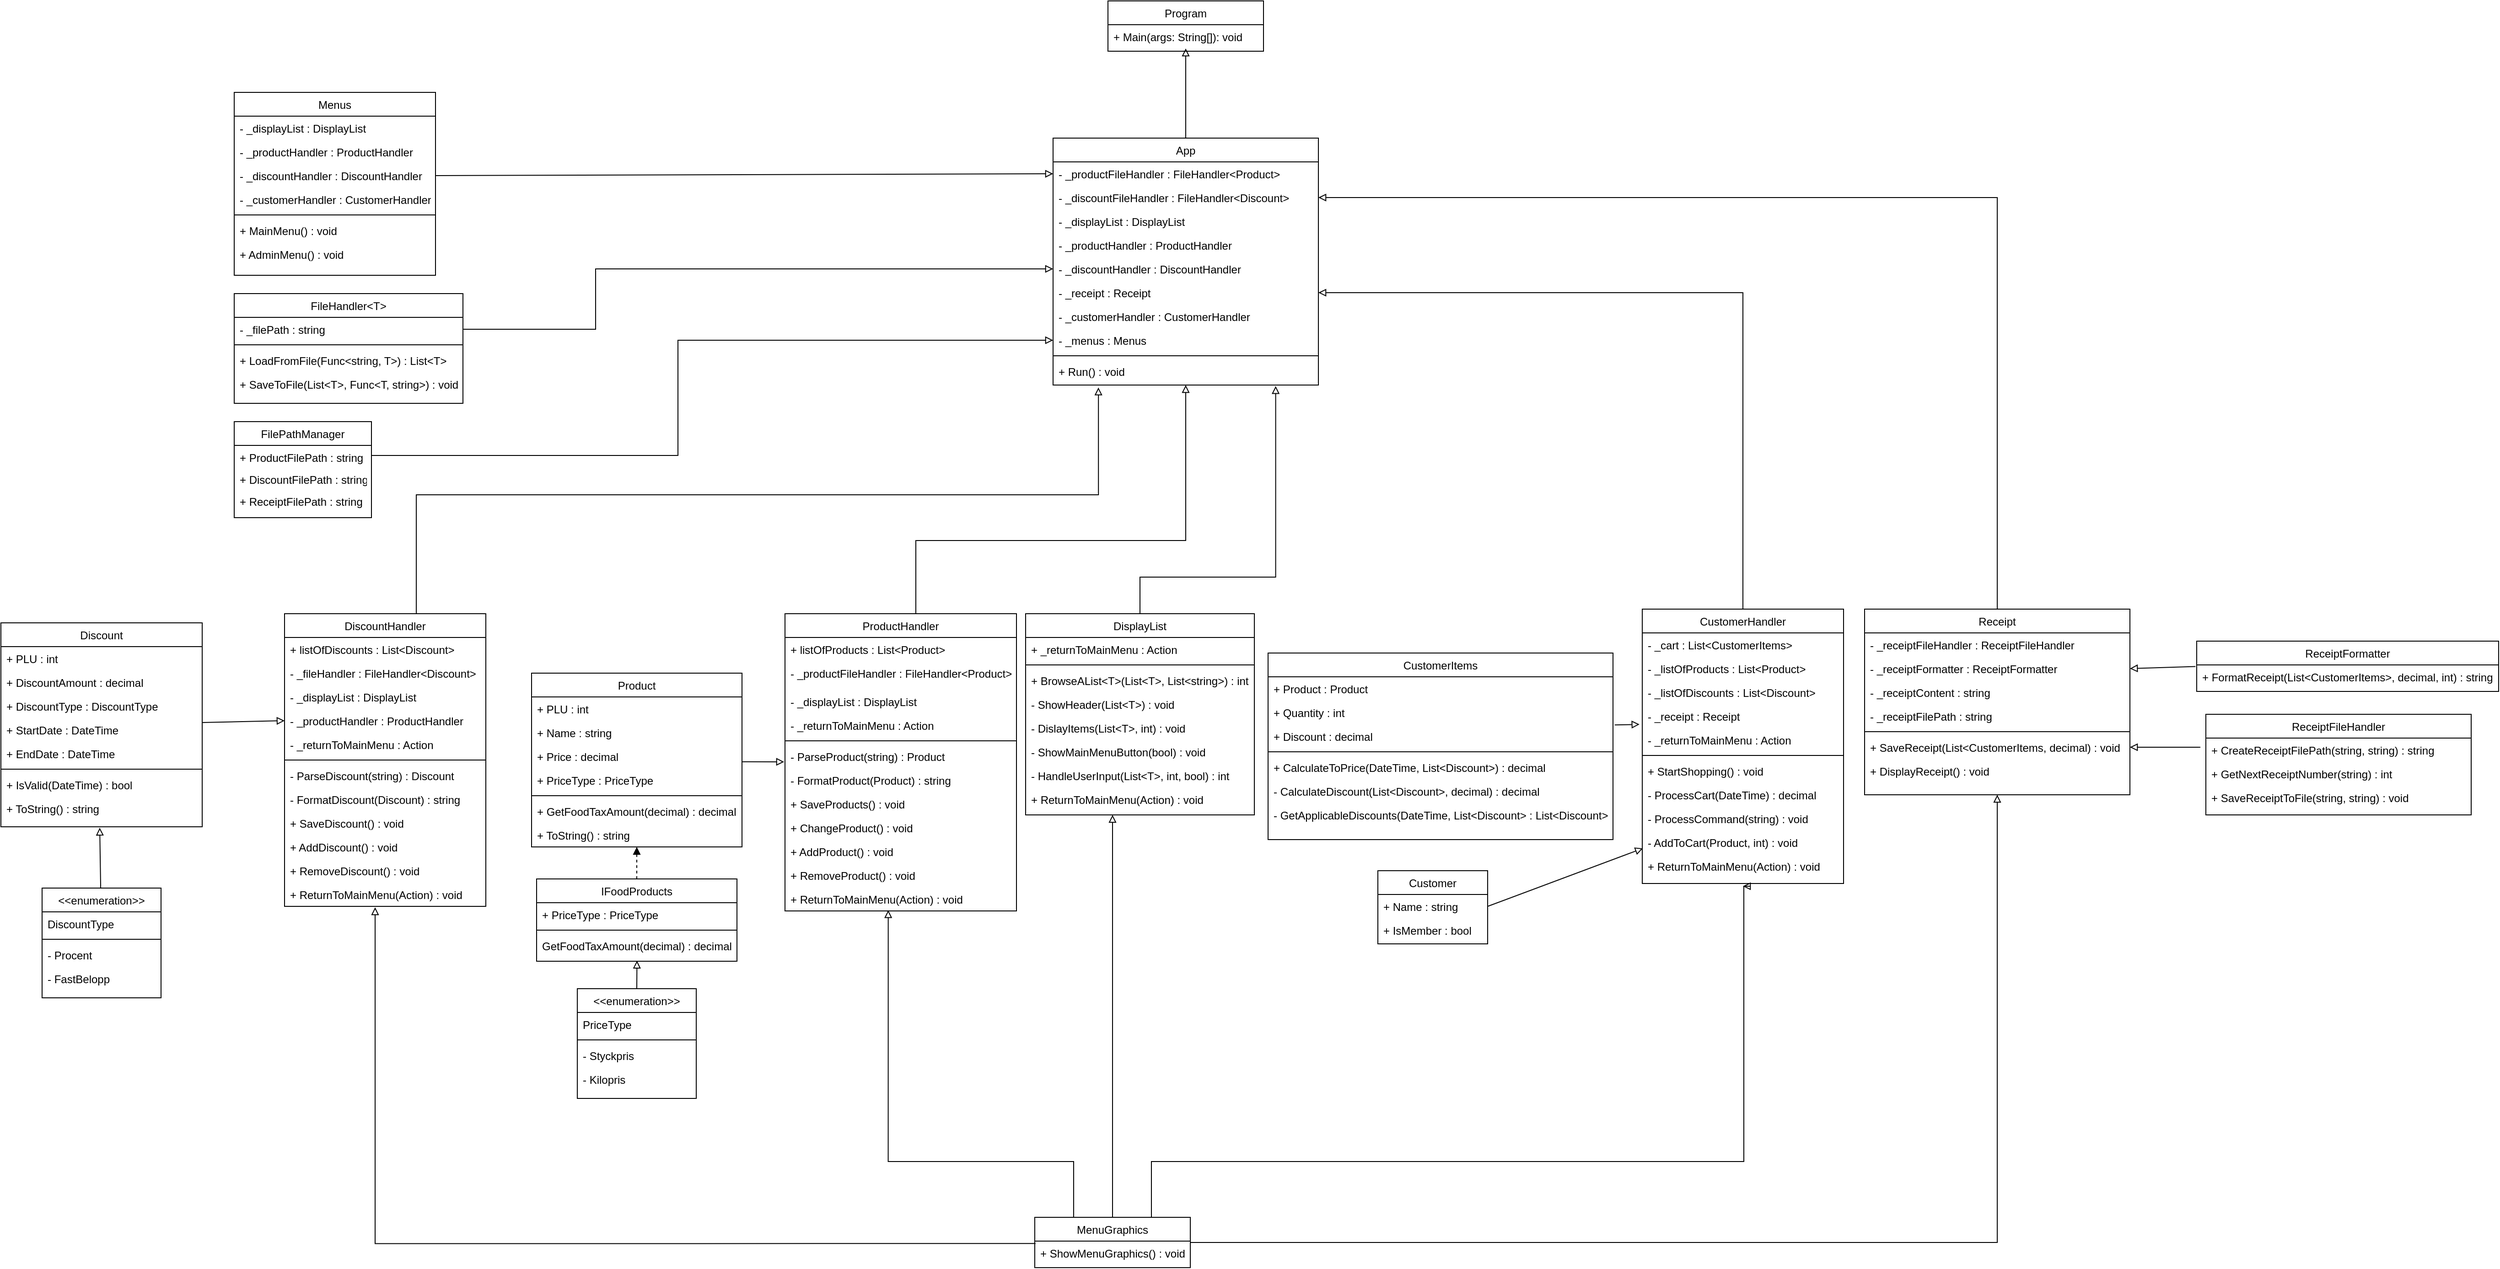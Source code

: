 <mxfile version="24.7.8">
  <diagram id="C5RBs43oDa-KdzZeNtuy" name="Page-1">
    <mxGraphModel dx="1607" dy="1665" grid="0" gridSize="10" guides="1" tooltips="1" connect="1" arrows="1" fold="1" page="1" pageScale="1" pageWidth="827" pageHeight="1169" math="0" shadow="0">
      <root>
        <mxCell id="WIyWlLk6GJQsqaUBKTNV-0" />
        <mxCell id="WIyWlLk6GJQsqaUBKTNV-1" parent="WIyWlLk6GJQsqaUBKTNV-0" />
        <mxCell id="YJZqjUyzHQ_o85CFt1zB-0" value="FileHandler&lt;T&gt;" style="swimlane;fontStyle=0;align=center;verticalAlign=top;childLayout=stackLayout;horizontal=1;startSize=26;horizontalStack=0;resizeParent=1;resizeLast=0;collapsible=1;marginBottom=0;rounded=0;shadow=0;strokeWidth=1;" parent="WIyWlLk6GJQsqaUBKTNV-1" vertex="1">
          <mxGeometry x="105" y="-20" width="250" height="120" as="geometry">
            <mxRectangle x="550" y="140" width="160" height="26" as="alternateBounds" />
          </mxGeometry>
        </mxCell>
        <mxCell id="YJZqjUyzHQ_o85CFt1zB-1" value="- _filePath : string" style="text;align=left;verticalAlign=top;spacingLeft=4;spacingRight=4;overflow=hidden;rotatable=0;points=[[0,0.5],[1,0.5]];portConstraint=eastwest;" parent="YJZqjUyzHQ_o85CFt1zB-0" vertex="1">
          <mxGeometry y="26" width="250" height="26" as="geometry" />
        </mxCell>
        <mxCell id="YJZqjUyzHQ_o85CFt1zB-6" value="" style="line;html=1;strokeWidth=1;align=left;verticalAlign=middle;spacingTop=-1;spacingLeft=3;spacingRight=3;rotatable=0;labelPosition=right;points=[];portConstraint=eastwest;" parent="YJZqjUyzHQ_o85CFt1zB-0" vertex="1">
          <mxGeometry y="52" width="250" height="8" as="geometry" />
        </mxCell>
        <mxCell id="YJZqjUyzHQ_o85CFt1zB-7" value="+ LoadFromFile(Func&lt;string, T&gt;) : List&lt;T&gt;" style="text;align=left;verticalAlign=top;spacingLeft=4;spacingRight=4;overflow=hidden;rotatable=0;points=[[0,0.5],[1,0.5]];portConstraint=eastwest;" parent="YJZqjUyzHQ_o85CFt1zB-0" vertex="1">
          <mxGeometry y="60" width="250" height="26" as="geometry" />
        </mxCell>
        <mxCell id="YJZqjUyzHQ_o85CFt1zB-8" value="+ SaveToFile(List&lt;T&gt;, Func&lt;T, string&gt;) : void" style="text;align=left;verticalAlign=top;spacingLeft=4;spacingRight=4;overflow=hidden;rotatable=0;points=[[0,0.5],[1,0.5]];portConstraint=eastwest;" parent="YJZqjUyzHQ_o85CFt1zB-0" vertex="1">
          <mxGeometry y="86" width="250" height="26" as="geometry" />
        </mxCell>
        <mxCell id="YJZqjUyzHQ_o85CFt1zB-9" value="Menus&#xa;" style="swimlane;fontStyle=0;align=center;verticalAlign=top;childLayout=stackLayout;horizontal=1;startSize=26;horizontalStack=0;resizeParent=1;resizeLast=0;collapsible=1;marginBottom=0;rounded=0;shadow=0;strokeWidth=1;" parent="WIyWlLk6GJQsqaUBKTNV-1" vertex="1">
          <mxGeometry x="105" y="-240" width="220" height="200" as="geometry">
            <mxRectangle x="550" y="140" width="160" height="26" as="alternateBounds" />
          </mxGeometry>
        </mxCell>
        <mxCell id="YJZqjUyzHQ_o85CFt1zB-10" value="- _displayList : DisplayList" style="text;align=left;verticalAlign=top;spacingLeft=4;spacingRight=4;overflow=hidden;rotatable=0;points=[[0,0.5],[1,0.5]];portConstraint=eastwest;" parent="YJZqjUyzHQ_o85CFt1zB-9" vertex="1">
          <mxGeometry y="26" width="220" height="26" as="geometry" />
        </mxCell>
        <mxCell id="YJZqjUyzHQ_o85CFt1zB-11" value="- _productHandler : ProductHandler" style="text;align=left;verticalAlign=top;spacingLeft=4;spacingRight=4;overflow=hidden;rotatable=0;points=[[0,0.5],[1,0.5]];portConstraint=eastwest;rounded=0;shadow=0;html=0;" parent="YJZqjUyzHQ_o85CFt1zB-9" vertex="1">
          <mxGeometry y="52" width="220" height="26" as="geometry" />
        </mxCell>
        <mxCell id="YJZqjUyzHQ_o85CFt1zB-12" value="- _discountHandler : DiscountHandler" style="text;align=left;verticalAlign=top;spacingLeft=4;spacingRight=4;overflow=hidden;rotatable=0;points=[[0,0.5],[1,0.5]];portConstraint=eastwest;rounded=0;shadow=0;html=0;" parent="YJZqjUyzHQ_o85CFt1zB-9" vertex="1">
          <mxGeometry y="78" width="220" height="26" as="geometry" />
        </mxCell>
        <mxCell id="YJZqjUyzHQ_o85CFt1zB-13" value="- _customerHandler : CustomerHandler" style="text;align=left;verticalAlign=top;spacingLeft=4;spacingRight=4;overflow=hidden;rotatable=0;points=[[0,0.5],[1,0.5]];portConstraint=eastwest;rounded=0;shadow=0;html=0;" parent="YJZqjUyzHQ_o85CFt1zB-9" vertex="1">
          <mxGeometry y="104" width="220" height="26" as="geometry" />
        </mxCell>
        <mxCell id="YJZqjUyzHQ_o85CFt1zB-15" value="" style="line;html=1;strokeWidth=1;align=left;verticalAlign=middle;spacingTop=-1;spacingLeft=3;spacingRight=3;rotatable=0;labelPosition=right;points=[];portConstraint=eastwest;" parent="YJZqjUyzHQ_o85CFt1zB-9" vertex="1">
          <mxGeometry y="130" width="220" height="8" as="geometry" />
        </mxCell>
        <mxCell id="YJZqjUyzHQ_o85CFt1zB-16" value="+ MainMenu() : void" style="text;align=left;verticalAlign=top;spacingLeft=4;spacingRight=4;overflow=hidden;rotatable=0;points=[[0,0.5],[1,0.5]];portConstraint=eastwest;" parent="YJZqjUyzHQ_o85CFt1zB-9" vertex="1">
          <mxGeometry y="138" width="220" height="26" as="geometry" />
        </mxCell>
        <mxCell id="YJZqjUyzHQ_o85CFt1zB-17" value="+ AdminMenu() : void" style="text;align=left;verticalAlign=top;spacingLeft=4;spacingRight=4;overflow=hidden;rotatable=0;points=[[0,0.5],[1,0.5]];portConstraint=eastwest;" parent="YJZqjUyzHQ_o85CFt1zB-9" vertex="1">
          <mxGeometry y="164" width="220" height="26" as="geometry" />
        </mxCell>
        <mxCell id="YJZqjUyzHQ_o85CFt1zB-194" style="rounded=0;orthogonalLoop=1;jettySize=auto;html=1;endArrow=block;endFill=0;exitX=0.5;exitY=0;exitDx=0;exitDy=0;entryX=0.839;entryY=1.12;entryDx=0;entryDy=0;entryPerimeter=0;edgeStyle=orthogonalEdgeStyle;" parent="WIyWlLk6GJQsqaUBKTNV-1" source="YJZqjUyzHQ_o85CFt1zB-18" target="YJZqjUyzHQ_o85CFt1zB-105" edge="1">
          <mxGeometry relative="1" as="geometry">
            <mxPoint x="1280" y="290" as="targetPoint" />
            <Array as="points">
              <mxPoint x="1095" y="290" />
              <mxPoint x="1243" y="290" />
            </Array>
          </mxGeometry>
        </mxCell>
        <mxCell id="YJZqjUyzHQ_o85CFt1zB-18" value="DisplayList" style="swimlane;fontStyle=0;align=center;verticalAlign=top;childLayout=stackLayout;horizontal=1;startSize=26;horizontalStack=0;resizeParent=1;resizeLast=0;collapsible=1;marginBottom=0;rounded=0;shadow=0;strokeWidth=1;" parent="WIyWlLk6GJQsqaUBKTNV-1" vertex="1">
          <mxGeometry x="970" y="330" width="250" height="220" as="geometry">
            <mxRectangle x="550" y="140" width="160" height="26" as="alternateBounds" />
          </mxGeometry>
        </mxCell>
        <mxCell id="YJZqjUyzHQ_o85CFt1zB-19" value="+ _returnToMainMenu : Action" style="text;align=left;verticalAlign=top;spacingLeft=4;spacingRight=4;overflow=hidden;rotatable=0;points=[[0,0.5],[1,0.5]];portConstraint=eastwest;" parent="YJZqjUyzHQ_o85CFt1zB-18" vertex="1">
          <mxGeometry y="26" width="250" height="26" as="geometry" />
        </mxCell>
        <mxCell id="YJZqjUyzHQ_o85CFt1zB-23" value="" style="line;html=1;strokeWidth=1;align=left;verticalAlign=middle;spacingTop=-1;spacingLeft=3;spacingRight=3;rotatable=0;labelPosition=right;points=[];portConstraint=eastwest;" parent="YJZqjUyzHQ_o85CFt1zB-18" vertex="1">
          <mxGeometry y="52" width="250" height="8" as="geometry" />
        </mxCell>
        <mxCell id="YJZqjUyzHQ_o85CFt1zB-24" value="+ BrowseAList&lt;T&gt;(List&lt;T&gt;, List&lt;string&gt;) : int" style="text;align=left;verticalAlign=top;spacingLeft=4;spacingRight=4;overflow=hidden;rotatable=0;points=[[0,0.5],[1,0.5]];portConstraint=eastwest;" parent="YJZqjUyzHQ_o85CFt1zB-18" vertex="1">
          <mxGeometry y="60" width="250" height="26" as="geometry" />
        </mxCell>
        <mxCell id="YJZqjUyzHQ_o85CFt1zB-25" value="- ShowHeader(List&lt;T&gt;) : void&#xa;" style="text;align=left;verticalAlign=top;spacingLeft=4;spacingRight=4;overflow=hidden;rotatable=0;points=[[0,0.5],[1,0.5]];portConstraint=eastwest;" parent="YJZqjUyzHQ_o85CFt1zB-18" vertex="1">
          <mxGeometry y="86" width="250" height="26" as="geometry" />
        </mxCell>
        <mxCell id="YJZqjUyzHQ_o85CFt1zB-26" value="- DislayItems(List&lt;T&gt;, int) : void&#xa;" style="text;align=left;verticalAlign=top;spacingLeft=4;spacingRight=4;overflow=hidden;rotatable=0;points=[[0,0.5],[1,0.5]];portConstraint=eastwest;" parent="YJZqjUyzHQ_o85CFt1zB-18" vertex="1">
          <mxGeometry y="112" width="250" height="26" as="geometry" />
        </mxCell>
        <mxCell id="YJZqjUyzHQ_o85CFt1zB-27" value="- ShowMainMenuButton(bool) : void&#xa;" style="text;align=left;verticalAlign=top;spacingLeft=4;spacingRight=4;overflow=hidden;rotatable=0;points=[[0,0.5],[1,0.5]];portConstraint=eastwest;" parent="YJZqjUyzHQ_o85CFt1zB-18" vertex="1">
          <mxGeometry y="138" width="250" height="26" as="geometry" />
        </mxCell>
        <mxCell id="YJZqjUyzHQ_o85CFt1zB-28" value="- HandleUserInput(List&lt;T&gt;, int, bool) : int&#xa;" style="text;align=left;verticalAlign=top;spacingLeft=4;spacingRight=4;overflow=hidden;rotatable=0;points=[[0,0.5],[1,0.5]];portConstraint=eastwest;" parent="YJZqjUyzHQ_o85CFt1zB-18" vertex="1">
          <mxGeometry y="164" width="250" height="26" as="geometry" />
        </mxCell>
        <mxCell id="YJZqjUyzHQ_o85CFt1zB-29" value="+ ReturnToMainMenu(Action) : void&#xa;" style="text;align=left;verticalAlign=top;spacingLeft=4;spacingRight=4;overflow=hidden;rotatable=0;points=[[0,0.5],[1,0.5]];portConstraint=eastwest;" parent="YJZqjUyzHQ_o85CFt1zB-18" vertex="1">
          <mxGeometry y="190" width="250" height="26" as="geometry" />
        </mxCell>
        <mxCell id="YJZqjUyzHQ_o85CFt1zB-198" style="rounded=0;orthogonalLoop=1;jettySize=auto;html=1;entryX=0.5;entryY=1;entryDx=0;entryDy=0;edgeStyle=orthogonalEdgeStyle;exitX=0.5;exitY=0;exitDx=0;exitDy=0;endArrow=block;endFill=0;" parent="WIyWlLk6GJQsqaUBKTNV-1" source="YJZqjUyzHQ_o85CFt1zB-30" target="YJZqjUyzHQ_o85CFt1zB-100" edge="1">
          <mxGeometry relative="1" as="geometry">
            <Array as="points">
              <mxPoint x="850" y="250" />
              <mxPoint x="1145" y="250" />
            </Array>
          </mxGeometry>
        </mxCell>
        <mxCell id="YJZqjUyzHQ_o85CFt1zB-30" value="ProductHandler" style="swimlane;fontStyle=0;align=center;verticalAlign=top;childLayout=stackLayout;horizontal=1;startSize=26;horizontalStack=0;resizeParent=1;resizeLast=0;collapsible=1;marginBottom=0;rounded=0;shadow=0;strokeWidth=1;" parent="WIyWlLk6GJQsqaUBKTNV-1" vertex="1">
          <mxGeometry x="707" y="330" width="253" height="325" as="geometry">
            <mxRectangle x="550" y="140" width="160" height="26" as="alternateBounds" />
          </mxGeometry>
        </mxCell>
        <mxCell id="YJZqjUyzHQ_o85CFt1zB-31" value="+ listOfProducts : List&lt;Product&gt;" style="text;align=left;verticalAlign=top;spacingLeft=4;spacingRight=4;overflow=hidden;rotatable=0;points=[[0,0.5],[1,0.5]];portConstraint=eastwest;" parent="YJZqjUyzHQ_o85CFt1zB-30" vertex="1">
          <mxGeometry y="26" width="253" height="26" as="geometry" />
        </mxCell>
        <mxCell id="YJZqjUyzHQ_o85CFt1zB-32" value="- _productFileHandler : FileHandler&lt;Product&gt;" style="text;align=left;verticalAlign=top;spacingLeft=4;spacingRight=4;overflow=hidden;rotatable=0;points=[[0,0.5],[1,0.5]];portConstraint=eastwest;rounded=0;shadow=0;html=0;" parent="YJZqjUyzHQ_o85CFt1zB-30" vertex="1">
          <mxGeometry y="52" width="253" height="31" as="geometry" />
        </mxCell>
        <mxCell id="YJZqjUyzHQ_o85CFt1zB-33" value="- _displayList : DisplayList" style="text;align=left;verticalAlign=top;spacingLeft=4;spacingRight=4;overflow=hidden;rotatable=0;points=[[0,0.5],[1,0.5]];portConstraint=eastwest;rounded=0;shadow=0;html=0;" parent="YJZqjUyzHQ_o85CFt1zB-30" vertex="1">
          <mxGeometry y="83" width="253" height="26" as="geometry" />
        </mxCell>
        <mxCell id="YJZqjUyzHQ_o85CFt1zB-34" value="- _returnToMainMenu : Action" style="text;align=left;verticalAlign=top;spacingLeft=4;spacingRight=4;overflow=hidden;rotatable=0;points=[[0,0.5],[1,0.5]];portConstraint=eastwest;rounded=0;shadow=0;html=0;" parent="YJZqjUyzHQ_o85CFt1zB-30" vertex="1">
          <mxGeometry y="109" width="253" height="26" as="geometry" />
        </mxCell>
        <mxCell id="YJZqjUyzHQ_o85CFt1zB-35" value="" style="line;html=1;strokeWidth=1;align=left;verticalAlign=middle;spacingTop=-1;spacingLeft=3;spacingRight=3;rotatable=0;labelPosition=right;points=[];portConstraint=eastwest;" parent="YJZqjUyzHQ_o85CFt1zB-30" vertex="1">
          <mxGeometry y="135" width="253" height="8" as="geometry" />
        </mxCell>
        <mxCell id="YJZqjUyzHQ_o85CFt1zB-36" value="- ParseProduct(string) : Product" style="text;align=left;verticalAlign=top;spacingLeft=4;spacingRight=4;overflow=hidden;rotatable=0;points=[[0,0.5],[1,0.5]];portConstraint=eastwest;" parent="YJZqjUyzHQ_o85CFt1zB-30" vertex="1">
          <mxGeometry y="143" width="253" height="26" as="geometry" />
        </mxCell>
        <mxCell id="YJZqjUyzHQ_o85CFt1zB-37" value="- FormatProduct(Product) : string" style="text;align=left;verticalAlign=top;spacingLeft=4;spacingRight=4;overflow=hidden;rotatable=0;points=[[0,0.5],[1,0.5]];portConstraint=eastwest;" parent="YJZqjUyzHQ_o85CFt1zB-30" vertex="1">
          <mxGeometry y="169" width="253" height="26" as="geometry" />
        </mxCell>
        <mxCell id="YJZqjUyzHQ_o85CFt1zB-38" value="+ SaveProducts() : void" style="text;align=left;verticalAlign=top;spacingLeft=4;spacingRight=4;overflow=hidden;rotatable=0;points=[[0,0.5],[1,0.5]];portConstraint=eastwest;" parent="YJZqjUyzHQ_o85CFt1zB-30" vertex="1">
          <mxGeometry y="195" width="253" height="26" as="geometry" />
        </mxCell>
        <mxCell id="YJZqjUyzHQ_o85CFt1zB-39" value="+ ChangeProduct() : void" style="text;align=left;verticalAlign=top;spacingLeft=4;spacingRight=4;overflow=hidden;rotatable=0;points=[[0,0.5],[1,0.5]];portConstraint=eastwest;" parent="YJZqjUyzHQ_o85CFt1zB-30" vertex="1">
          <mxGeometry y="221" width="253" height="26" as="geometry" />
        </mxCell>
        <mxCell id="YJZqjUyzHQ_o85CFt1zB-40" value="+ AddProduct() : void" style="text;align=left;verticalAlign=top;spacingLeft=4;spacingRight=4;overflow=hidden;rotatable=0;points=[[0,0.5],[1,0.5]];portConstraint=eastwest;" parent="YJZqjUyzHQ_o85CFt1zB-30" vertex="1">
          <mxGeometry y="247" width="253" height="26" as="geometry" />
        </mxCell>
        <mxCell id="YJZqjUyzHQ_o85CFt1zB-41" value="+ RemoveProduct() : void" style="text;align=left;verticalAlign=top;spacingLeft=4;spacingRight=4;overflow=hidden;rotatable=0;points=[[0,0.5],[1,0.5]];portConstraint=eastwest;" parent="YJZqjUyzHQ_o85CFt1zB-30" vertex="1">
          <mxGeometry y="273" width="253" height="26" as="geometry" />
        </mxCell>
        <mxCell id="YJZqjUyzHQ_o85CFt1zB-42" value="+ ReturnToMainMenu(Action) : void" style="text;align=left;verticalAlign=top;spacingLeft=4;spacingRight=4;overflow=hidden;rotatable=0;points=[[0,0.5],[1,0.5]];portConstraint=eastwest;" parent="YJZqjUyzHQ_o85CFt1zB-30" vertex="1">
          <mxGeometry y="299" width="253" height="26" as="geometry" />
        </mxCell>
        <mxCell id="YJZqjUyzHQ_o85CFt1zB-43" value="DiscountHandler" style="swimlane;fontStyle=0;align=center;verticalAlign=top;childLayout=stackLayout;horizontal=1;startSize=26;horizontalStack=0;resizeParent=1;resizeLast=0;collapsible=1;marginBottom=0;rounded=0;shadow=0;strokeWidth=1;" parent="WIyWlLk6GJQsqaUBKTNV-1" vertex="1">
          <mxGeometry x="160" y="330" width="220" height="320" as="geometry">
            <mxRectangle x="550" y="140" width="160" height="26" as="alternateBounds" />
          </mxGeometry>
        </mxCell>
        <mxCell id="YJZqjUyzHQ_o85CFt1zB-44" value="+ listOfDiscounts : List&lt;Discount&gt;" style="text;align=left;verticalAlign=top;spacingLeft=4;spacingRight=4;overflow=hidden;rotatable=0;points=[[0,0.5],[1,0.5]];portConstraint=eastwest;" parent="YJZqjUyzHQ_o85CFt1zB-43" vertex="1">
          <mxGeometry y="26" width="220" height="26" as="geometry" />
        </mxCell>
        <mxCell id="YJZqjUyzHQ_o85CFt1zB-45" value="- _fileHandler : FileHandler&lt;Discount&gt;" style="text;align=left;verticalAlign=top;spacingLeft=4;spacingRight=4;overflow=hidden;rotatable=0;points=[[0,0.5],[1,0.5]];portConstraint=eastwest;rounded=0;shadow=0;html=0;" parent="YJZqjUyzHQ_o85CFt1zB-43" vertex="1">
          <mxGeometry y="52" width="220" height="26" as="geometry" />
        </mxCell>
        <mxCell id="YJZqjUyzHQ_o85CFt1zB-46" value="- _displayList : DisplayList" style="text;align=left;verticalAlign=top;spacingLeft=4;spacingRight=4;overflow=hidden;rotatable=0;points=[[0,0.5],[1,0.5]];portConstraint=eastwest;rounded=0;shadow=0;html=0;" parent="YJZqjUyzHQ_o85CFt1zB-43" vertex="1">
          <mxGeometry y="78" width="220" height="26" as="geometry" />
        </mxCell>
        <mxCell id="YJZqjUyzHQ_o85CFt1zB-47" value="- _productHandler : ProductHandler" style="text;align=left;verticalAlign=top;spacingLeft=4;spacingRight=4;overflow=hidden;rotatable=0;points=[[0,0.5],[1,0.5]];portConstraint=eastwest;rounded=0;shadow=0;html=0;" parent="YJZqjUyzHQ_o85CFt1zB-43" vertex="1">
          <mxGeometry y="104" width="220" height="26" as="geometry" />
        </mxCell>
        <mxCell id="YJZqjUyzHQ_o85CFt1zB-56" value="- _returnToMainMenu : Action" style="text;align=left;verticalAlign=top;spacingLeft=4;spacingRight=4;overflow=hidden;rotatable=0;points=[[0,0.5],[1,0.5]];portConstraint=eastwest;rounded=0;shadow=0;html=0;" parent="YJZqjUyzHQ_o85CFt1zB-43" vertex="1">
          <mxGeometry y="130" width="220" height="26" as="geometry" />
        </mxCell>
        <mxCell id="YJZqjUyzHQ_o85CFt1zB-48" value="" style="line;html=1;strokeWidth=1;align=left;verticalAlign=middle;spacingTop=-1;spacingLeft=3;spacingRight=3;rotatable=0;labelPosition=right;points=[];portConstraint=eastwest;" parent="YJZqjUyzHQ_o85CFt1zB-43" vertex="1">
          <mxGeometry y="156" width="220" height="8" as="geometry" />
        </mxCell>
        <mxCell id="YJZqjUyzHQ_o85CFt1zB-50" value="- ParseDiscount(string) : Discount" style="text;align=left;verticalAlign=top;spacingLeft=4;spacingRight=4;overflow=hidden;rotatable=0;points=[[0,0.5],[1,0.5]];portConstraint=eastwest;" parent="YJZqjUyzHQ_o85CFt1zB-43" vertex="1">
          <mxGeometry y="164" width="220" height="26" as="geometry" />
        </mxCell>
        <mxCell id="YJZqjUyzHQ_o85CFt1zB-51" value="- FormatDiscount(Discount) : string" style="text;align=left;verticalAlign=top;spacingLeft=4;spacingRight=4;overflow=hidden;rotatable=0;points=[[0,0.5],[1,0.5]];portConstraint=eastwest;" parent="YJZqjUyzHQ_o85CFt1zB-43" vertex="1">
          <mxGeometry y="190" width="220" height="26" as="geometry" />
        </mxCell>
        <mxCell id="YJZqjUyzHQ_o85CFt1zB-57" value="+ SaveDiscount() : void" style="text;align=left;verticalAlign=top;spacingLeft=4;spacingRight=4;overflow=hidden;rotatable=0;points=[[0,0.5],[1,0.5]];portConstraint=eastwest;" parent="YJZqjUyzHQ_o85CFt1zB-43" vertex="1">
          <mxGeometry y="216" width="220" height="26" as="geometry" />
        </mxCell>
        <mxCell id="YJZqjUyzHQ_o85CFt1zB-52" value="+ AddDiscount() : void" style="text;align=left;verticalAlign=top;spacingLeft=4;spacingRight=4;overflow=hidden;rotatable=0;points=[[0,0.5],[1,0.5]];portConstraint=eastwest;" parent="YJZqjUyzHQ_o85CFt1zB-43" vertex="1">
          <mxGeometry y="242" width="220" height="26" as="geometry" />
        </mxCell>
        <mxCell id="YJZqjUyzHQ_o85CFt1zB-53" value="+ RemoveDiscount() : void" style="text;align=left;verticalAlign=top;spacingLeft=4;spacingRight=4;overflow=hidden;rotatable=0;points=[[0,0.5],[1,0.5]];portConstraint=eastwest;" parent="YJZqjUyzHQ_o85CFt1zB-43" vertex="1">
          <mxGeometry y="268" width="220" height="26" as="geometry" />
        </mxCell>
        <mxCell id="YJZqjUyzHQ_o85CFt1zB-54" value="+ ReturnToMainMenu(Action) : void" style="text;align=left;verticalAlign=top;spacingLeft=4;spacingRight=4;overflow=hidden;rotatable=0;points=[[0,0.5],[1,0.5]];portConstraint=eastwest;" parent="YJZqjUyzHQ_o85CFt1zB-43" vertex="1">
          <mxGeometry y="294" width="220" height="26" as="geometry" />
        </mxCell>
        <mxCell id="YJZqjUyzHQ_o85CFt1zB-58" value="CustomerHandler" style="swimlane;fontStyle=0;align=center;verticalAlign=top;childLayout=stackLayout;horizontal=1;startSize=26;horizontalStack=0;resizeParent=1;resizeLast=0;collapsible=1;marginBottom=0;rounded=0;shadow=0;strokeWidth=1;" parent="WIyWlLk6GJQsqaUBKTNV-1" vertex="1">
          <mxGeometry x="1644" y="325" width="220" height="300" as="geometry">
            <mxRectangle x="550" y="140" width="160" height="26" as="alternateBounds" />
          </mxGeometry>
        </mxCell>
        <mxCell id="YJZqjUyzHQ_o85CFt1zB-59" value="- _cart : List&lt;CustomerItems&gt;" style="text;align=left;verticalAlign=top;spacingLeft=4;spacingRight=4;overflow=hidden;rotatable=0;points=[[0,0.5],[1,0.5]];portConstraint=eastwest;" parent="YJZqjUyzHQ_o85CFt1zB-58" vertex="1">
          <mxGeometry y="26" width="220" height="26" as="geometry" />
        </mxCell>
        <mxCell id="YJZqjUyzHQ_o85CFt1zB-60" value="- _listOfProducts : List&lt;Product&gt;" style="text;align=left;verticalAlign=top;spacingLeft=4;spacingRight=4;overflow=hidden;rotatable=0;points=[[0,0.5],[1,0.5]];portConstraint=eastwest;rounded=0;shadow=0;html=0;" parent="YJZqjUyzHQ_o85CFt1zB-58" vertex="1">
          <mxGeometry y="52" width="220" height="26" as="geometry" />
        </mxCell>
        <mxCell id="YJZqjUyzHQ_o85CFt1zB-61" value="- _listOfDiscounts : List&lt;Discount&gt;" style="text;align=left;verticalAlign=top;spacingLeft=4;spacingRight=4;overflow=hidden;rotatable=0;points=[[0,0.5],[1,0.5]];portConstraint=eastwest;rounded=0;shadow=0;html=0;" parent="YJZqjUyzHQ_o85CFt1zB-58" vertex="1">
          <mxGeometry y="78" width="220" height="26" as="geometry" />
        </mxCell>
        <mxCell id="YJZqjUyzHQ_o85CFt1zB-62" value="- _receipt : Receipt" style="text;align=left;verticalAlign=top;spacingLeft=4;spacingRight=4;overflow=hidden;rotatable=0;points=[[0,0.5],[1,0.5]];portConstraint=eastwest;rounded=0;shadow=0;html=0;" parent="YJZqjUyzHQ_o85CFt1zB-58" vertex="1">
          <mxGeometry y="104" width="220" height="26" as="geometry" />
        </mxCell>
        <mxCell id="YJZqjUyzHQ_o85CFt1zB-63" value="- _returnToMainMenu : Action" style="text;align=left;verticalAlign=top;spacingLeft=4;spacingRight=4;overflow=hidden;rotatable=0;points=[[0,0.5],[1,0.5]];portConstraint=eastwest;rounded=0;shadow=0;html=0;" parent="YJZqjUyzHQ_o85CFt1zB-58" vertex="1">
          <mxGeometry y="130" width="220" height="26" as="geometry" />
        </mxCell>
        <mxCell id="YJZqjUyzHQ_o85CFt1zB-64" value="" style="line;html=1;strokeWidth=1;align=left;verticalAlign=middle;spacingTop=-1;spacingLeft=3;spacingRight=3;rotatable=0;labelPosition=right;points=[];portConstraint=eastwest;" parent="YJZqjUyzHQ_o85CFt1zB-58" vertex="1">
          <mxGeometry y="156" width="220" height="8" as="geometry" />
        </mxCell>
        <mxCell id="YJZqjUyzHQ_o85CFt1zB-65" value="+ StartShopping() : void" style="text;align=left;verticalAlign=top;spacingLeft=4;spacingRight=4;overflow=hidden;rotatable=0;points=[[0,0.5],[1,0.5]];portConstraint=eastwest;" parent="YJZqjUyzHQ_o85CFt1zB-58" vertex="1">
          <mxGeometry y="164" width="220" height="26" as="geometry" />
        </mxCell>
        <mxCell id="YJZqjUyzHQ_o85CFt1zB-66" value="- ProcessCart(DateTime) : decimal" style="text;align=left;verticalAlign=top;spacingLeft=4;spacingRight=4;overflow=hidden;rotatable=0;points=[[0,0.5],[1,0.5]];portConstraint=eastwest;" parent="YJZqjUyzHQ_o85CFt1zB-58" vertex="1">
          <mxGeometry y="190" width="220" height="26" as="geometry" />
        </mxCell>
        <mxCell id="YJZqjUyzHQ_o85CFt1zB-67" value="- ProcessCommand(string) : void" style="text;align=left;verticalAlign=top;spacingLeft=4;spacingRight=4;overflow=hidden;rotatable=0;points=[[0,0.5],[1,0.5]];portConstraint=eastwest;" parent="YJZqjUyzHQ_o85CFt1zB-58" vertex="1">
          <mxGeometry y="216" width="220" height="26" as="geometry" />
        </mxCell>
        <mxCell id="YJZqjUyzHQ_o85CFt1zB-68" value="- AddToCart(Product, int) : void" style="text;align=left;verticalAlign=top;spacingLeft=4;spacingRight=4;overflow=hidden;rotatable=0;points=[[0,0.5],[1,0.5]];portConstraint=eastwest;" parent="YJZqjUyzHQ_o85CFt1zB-58" vertex="1">
          <mxGeometry y="242" width="220" height="26" as="geometry" />
        </mxCell>
        <mxCell id="YJZqjUyzHQ_o85CFt1zB-69" value="+ ReturnToMainMenu(Action) : void" style="text;align=left;verticalAlign=top;spacingLeft=4;spacingRight=4;overflow=hidden;rotatable=0;points=[[0,0.5],[1,0.5]];portConstraint=eastwest;" parent="YJZqjUyzHQ_o85CFt1zB-58" vertex="1">
          <mxGeometry y="268" width="220" height="26" as="geometry" />
        </mxCell>
        <mxCell id="YJZqjUyzHQ_o85CFt1zB-71" value="Receipt" style="swimlane;fontStyle=0;align=center;verticalAlign=top;childLayout=stackLayout;horizontal=1;startSize=26;horizontalStack=0;resizeParent=1;resizeLast=0;collapsible=1;marginBottom=0;rounded=0;shadow=0;strokeWidth=1;" parent="WIyWlLk6GJQsqaUBKTNV-1" vertex="1">
          <mxGeometry x="1887" y="325" width="290" height="203" as="geometry">
            <mxRectangle x="550" y="140" width="160" height="26" as="alternateBounds" />
          </mxGeometry>
        </mxCell>
        <mxCell id="YJZqjUyzHQ_o85CFt1zB-72" value="- _receiptFileHandler : ReceiptFileHandler" style="text;align=left;verticalAlign=top;spacingLeft=4;spacingRight=4;overflow=hidden;rotatable=0;points=[[0,0.5],[1,0.5]];portConstraint=eastwest;" parent="YJZqjUyzHQ_o85CFt1zB-71" vertex="1">
          <mxGeometry y="26" width="290" height="26" as="geometry" />
        </mxCell>
        <mxCell id="YJZqjUyzHQ_o85CFt1zB-73" value="- _receiptFormatter : ReceiptFormatter" style="text;align=left;verticalAlign=top;spacingLeft=4;spacingRight=4;overflow=hidden;rotatable=0;points=[[0,0.5],[1,0.5]];portConstraint=eastwest;rounded=0;shadow=0;html=0;" parent="YJZqjUyzHQ_o85CFt1zB-71" vertex="1">
          <mxGeometry y="52" width="290" height="26" as="geometry" />
        </mxCell>
        <mxCell id="YJZqjUyzHQ_o85CFt1zB-74" value="- _receiptContent : string" style="text;align=left;verticalAlign=top;spacingLeft=4;spacingRight=4;overflow=hidden;rotatable=0;points=[[0,0.5],[1,0.5]];portConstraint=eastwest;rounded=0;shadow=0;html=0;" parent="YJZqjUyzHQ_o85CFt1zB-71" vertex="1">
          <mxGeometry y="78" width="290" height="26" as="geometry" />
        </mxCell>
        <mxCell id="YJZqjUyzHQ_o85CFt1zB-207" value="- _receiptFilePath : string" style="text;align=left;verticalAlign=top;spacingLeft=4;spacingRight=4;overflow=hidden;rotatable=0;points=[[0,0.5],[1,0.5]];portConstraint=eastwest;rounded=0;shadow=0;html=0;" parent="YJZqjUyzHQ_o85CFt1zB-71" vertex="1">
          <mxGeometry y="104" width="290" height="26" as="geometry" />
        </mxCell>
        <mxCell id="YJZqjUyzHQ_o85CFt1zB-77" value="" style="line;html=1;strokeWidth=1;align=left;verticalAlign=middle;spacingTop=-1;spacingLeft=3;spacingRight=3;rotatable=0;labelPosition=right;points=[];portConstraint=eastwest;" parent="YJZqjUyzHQ_o85CFt1zB-71" vertex="1">
          <mxGeometry y="130" width="290" height="8" as="geometry" />
        </mxCell>
        <mxCell id="YJZqjUyzHQ_o85CFt1zB-78" value="+ SaveReceipt(List&lt;CustomerItems, decimal) : void" style="text;align=left;verticalAlign=top;spacingLeft=4;spacingRight=4;overflow=hidden;rotatable=0;points=[[0,0.5],[1,0.5]];portConstraint=eastwest;" parent="YJZqjUyzHQ_o85CFt1zB-71" vertex="1">
          <mxGeometry y="138" width="290" height="26" as="geometry" />
        </mxCell>
        <mxCell id="YJZqjUyzHQ_o85CFt1zB-79" value="+ DisplayReceipt() : void" style="text;align=left;verticalAlign=top;spacingLeft=4;spacingRight=4;overflow=hidden;rotatable=0;points=[[0,0.5],[1,0.5]];portConstraint=eastwest;" parent="YJZqjUyzHQ_o85CFt1zB-71" vertex="1">
          <mxGeometry y="164" width="290" height="26" as="geometry" />
        </mxCell>
        <mxCell id="YJZqjUyzHQ_o85CFt1zB-178" value="" style="rounded=0;orthogonalLoop=1;jettySize=auto;html=1;endArrow=block;endFill=0;entryX=1;entryY=0.5;entryDx=0;entryDy=0;" parent="WIyWlLk6GJQsqaUBKTNV-1" target="YJZqjUyzHQ_o85CFt1zB-78" edge="1">
          <mxGeometry relative="1" as="geometry">
            <mxPoint x="2254" y="476" as="sourcePoint" />
            <mxPoint x="2122" y="491" as="targetPoint" />
          </mxGeometry>
        </mxCell>
        <mxCell id="YJZqjUyzHQ_o85CFt1zB-83" value="ReceiptFileHandler&#xa;" style="swimlane;fontStyle=0;align=center;verticalAlign=top;childLayout=stackLayout;horizontal=1;startSize=26;horizontalStack=0;resizeParent=1;resizeLast=0;collapsible=1;marginBottom=0;rounded=0;shadow=0;strokeWidth=1;" parent="WIyWlLk6GJQsqaUBKTNV-1" vertex="1">
          <mxGeometry x="2260" y="440" width="290" height="110" as="geometry">
            <mxRectangle x="550" y="140" width="160" height="26" as="alternateBounds" />
          </mxGeometry>
        </mxCell>
        <mxCell id="YJZqjUyzHQ_o85CFt1zB-84" value="+ CreateReceiptFilePath(string, string) : string" style="text;align=left;verticalAlign=top;spacingLeft=4;spacingRight=4;overflow=hidden;rotatable=0;points=[[0,0.5],[1,0.5]];portConstraint=eastwest;" parent="YJZqjUyzHQ_o85CFt1zB-83" vertex="1">
          <mxGeometry y="26" width="290" height="26" as="geometry" />
        </mxCell>
        <mxCell id="YJZqjUyzHQ_o85CFt1zB-85" value="+ GetNextReceiptNumber(string) : int" style="text;align=left;verticalAlign=top;spacingLeft=4;spacingRight=4;overflow=hidden;rotatable=0;points=[[0,0.5],[1,0.5]];portConstraint=eastwest;rounded=0;shadow=0;html=0;" parent="YJZqjUyzHQ_o85CFt1zB-83" vertex="1">
          <mxGeometry y="52" width="290" height="26" as="geometry" />
        </mxCell>
        <mxCell id="YJZqjUyzHQ_o85CFt1zB-86" value="+ SaveReceiptToFile(string, string) : void" style="text;align=left;verticalAlign=top;spacingLeft=4;spacingRight=4;overflow=hidden;rotatable=0;points=[[0,0.5],[1,0.5]];portConstraint=eastwest;rounded=0;shadow=0;html=1;" parent="YJZqjUyzHQ_o85CFt1zB-83" vertex="1">
          <mxGeometry y="78" width="290" height="26" as="geometry" />
        </mxCell>
        <mxCell id="YJZqjUyzHQ_o85CFt1zB-90" value="ReceiptFormatter&#xa;" style="swimlane;fontStyle=0;align=center;verticalAlign=top;childLayout=stackLayout;horizontal=1;startSize=26;horizontalStack=0;resizeParent=1;resizeLast=0;collapsible=1;marginBottom=0;rounded=0;shadow=0;strokeWidth=1;" parent="WIyWlLk6GJQsqaUBKTNV-1" vertex="1">
          <mxGeometry x="2250" y="360" width="330" height="55" as="geometry">
            <mxRectangle x="550" y="140" width="160" height="26" as="alternateBounds" />
          </mxGeometry>
        </mxCell>
        <mxCell id="YJZqjUyzHQ_o85CFt1zB-91" value="+ FormatReceipt(List&lt;CustomerItems&gt;, decimal, int) : string" style="text;align=left;verticalAlign=top;spacingLeft=4;spacingRight=4;overflow=hidden;rotatable=0;points=[[0,0.5],[1,0.5]];portConstraint=eastwest;" parent="YJZqjUyzHQ_o85CFt1zB-90" vertex="1">
          <mxGeometry y="26" width="330" height="26" as="geometry" />
        </mxCell>
        <mxCell id="YJZqjUyzHQ_o85CFt1zB-201" style="edgeStyle=orthogonalEdgeStyle;rounded=0;orthogonalLoop=1;jettySize=auto;html=1;endArrow=block;endFill=0;" parent="WIyWlLk6GJQsqaUBKTNV-1" source="YJZqjUyzHQ_o85CFt1zB-94" edge="1">
          <mxGeometry relative="1" as="geometry">
            <mxPoint x="1065" y="550" as="targetPoint" />
          </mxGeometry>
        </mxCell>
        <mxCell id="YJZqjUyzHQ_o85CFt1zB-202" style="edgeStyle=orthogonalEdgeStyle;rounded=0;orthogonalLoop=1;jettySize=auto;html=1;exitX=0.75;exitY=0;exitDx=0;exitDy=0;endArrow=block;endFill=0;" parent="WIyWlLk6GJQsqaUBKTNV-1" source="YJZqjUyzHQ_o85CFt1zB-94" edge="1">
          <mxGeometry relative="1" as="geometry">
            <Array as="points">
              <mxPoint x="1108" y="929" />
              <mxPoint x="1755" y="929" />
            </Array>
            <mxPoint x="1754" y="628" as="targetPoint" />
          </mxGeometry>
        </mxCell>
        <mxCell id="YJZqjUyzHQ_o85CFt1zB-203" style="edgeStyle=orthogonalEdgeStyle;rounded=0;orthogonalLoop=1;jettySize=auto;html=1;entryX=0.5;entryY=1;entryDx=0;entryDy=0;endArrow=block;endFill=0;" parent="WIyWlLk6GJQsqaUBKTNV-1" source="YJZqjUyzHQ_o85CFt1zB-94" target="YJZqjUyzHQ_o85CFt1zB-71" edge="1">
          <mxGeometry relative="1" as="geometry" />
        </mxCell>
        <mxCell id="YJZqjUyzHQ_o85CFt1zB-94" value="MenuGraphics" style="swimlane;fontStyle=0;align=center;verticalAlign=top;childLayout=stackLayout;horizontal=1;startSize=26;horizontalStack=0;resizeParent=1;resizeLast=0;collapsible=1;marginBottom=0;rounded=0;shadow=0;strokeWidth=1;" parent="WIyWlLk6GJQsqaUBKTNV-1" vertex="1">
          <mxGeometry x="980" y="990" width="170" height="55" as="geometry">
            <mxRectangle x="550" y="140" width="160" height="26" as="alternateBounds" />
          </mxGeometry>
        </mxCell>
        <mxCell id="YJZqjUyzHQ_o85CFt1zB-95" value="+ ShowMenuGraphics() : void" style="text;align=left;verticalAlign=top;spacingLeft=4;spacingRight=4;overflow=hidden;rotatable=0;points=[[0,0.5],[1,0.5]];portConstraint=eastwest;" parent="YJZqjUyzHQ_o85CFt1zB-94" vertex="1">
          <mxGeometry y="26" width="170" height="26" as="geometry" />
        </mxCell>
        <mxCell id="YJZqjUyzHQ_o85CFt1zB-98" value="Program&#xa;" style="swimlane;fontStyle=0;align=center;verticalAlign=top;childLayout=stackLayout;horizontal=1;startSize=26;horizontalStack=0;resizeParent=1;resizeLast=0;collapsible=1;marginBottom=0;rounded=0;shadow=0;strokeWidth=1;" parent="WIyWlLk6GJQsqaUBKTNV-1" vertex="1">
          <mxGeometry x="1060" y="-340" width="170" height="55" as="geometry">
            <mxRectangle x="550" y="140" width="160" height="26" as="alternateBounds" />
          </mxGeometry>
        </mxCell>
        <mxCell id="YJZqjUyzHQ_o85CFt1zB-99" value="+ Main(args: String[]): void" style="text;align=left;verticalAlign=top;spacingLeft=4;spacingRight=4;overflow=hidden;rotatable=0;points=[[0,0.5],[1,0.5]];portConstraint=eastwest;" parent="YJZqjUyzHQ_o85CFt1zB-98" vertex="1">
          <mxGeometry y="26" width="170" height="26" as="geometry" />
        </mxCell>
        <mxCell id="YJZqjUyzHQ_o85CFt1zB-188" value="" style="rounded=0;orthogonalLoop=1;jettySize=auto;html=1;endArrow=block;endFill=0;" parent="WIyWlLk6GJQsqaUBKTNV-1" source="YJZqjUyzHQ_o85CFt1zB-100" target="YJZqjUyzHQ_o85CFt1zB-99" edge="1">
          <mxGeometry relative="1" as="geometry" />
        </mxCell>
        <mxCell id="YJZqjUyzHQ_o85CFt1zB-100" value="App" style="swimlane;fontStyle=0;align=center;verticalAlign=top;childLayout=stackLayout;horizontal=1;startSize=26;horizontalStack=0;resizeParent=1;resizeLast=0;collapsible=1;marginBottom=0;rounded=0;shadow=0;strokeWidth=1;" parent="WIyWlLk6GJQsqaUBKTNV-1" vertex="1">
          <mxGeometry x="1000" y="-190" width="290" height="270" as="geometry">
            <mxRectangle x="550" y="140" width="160" height="26" as="alternateBounds" />
          </mxGeometry>
        </mxCell>
        <mxCell id="YJZqjUyzHQ_o85CFt1zB-101" value="- _productFileHandler : FileHandler&lt;Product&gt;" style="text;align=left;verticalAlign=top;spacingLeft=4;spacingRight=4;overflow=hidden;rotatable=0;points=[[0,0.5],[1,0.5]];portConstraint=eastwest;" parent="YJZqjUyzHQ_o85CFt1zB-100" vertex="1">
          <mxGeometry y="26" width="290" height="26" as="geometry" />
        </mxCell>
        <mxCell id="YJZqjUyzHQ_o85CFt1zB-102" value="- _discountFileHandler : FileHandler&lt;Discount&gt;" style="text;align=left;verticalAlign=top;spacingLeft=4;spacingRight=4;overflow=hidden;rotatable=0;points=[[0,0.5],[1,0.5]];portConstraint=eastwest;rounded=0;shadow=0;html=0;" parent="YJZqjUyzHQ_o85CFt1zB-100" vertex="1">
          <mxGeometry y="52" width="290" height="26" as="geometry" />
        </mxCell>
        <mxCell id="YJZqjUyzHQ_o85CFt1zB-103" value="- _displayList : DisplayList" style="text;align=left;verticalAlign=top;spacingLeft=4;spacingRight=4;overflow=hidden;rotatable=0;points=[[0,0.5],[1,0.5]];portConstraint=eastwest;rounded=0;shadow=0;html=0;" parent="YJZqjUyzHQ_o85CFt1zB-100" vertex="1">
          <mxGeometry y="78" width="290" height="26" as="geometry" />
        </mxCell>
        <mxCell id="YJZqjUyzHQ_o85CFt1zB-111" value="- _productHandler : ProductHandler" style="text;align=left;verticalAlign=top;spacingLeft=4;spacingRight=4;overflow=hidden;rotatable=0;points=[[0,0.5],[1,0.5]];portConstraint=eastwest;rounded=0;shadow=0;html=0;" parent="YJZqjUyzHQ_o85CFt1zB-100" vertex="1">
          <mxGeometry y="104" width="290" height="26" as="geometry" />
        </mxCell>
        <mxCell id="YJZqjUyzHQ_o85CFt1zB-109" value="- _discountHandler : DiscountHandler" style="text;align=left;verticalAlign=top;spacingLeft=4;spacingRight=4;overflow=hidden;rotatable=0;points=[[0,0.5],[1,0.5]];portConstraint=eastwest;rounded=0;shadow=0;html=0;" parent="YJZqjUyzHQ_o85CFt1zB-100" vertex="1">
          <mxGeometry y="130" width="290" height="26" as="geometry" />
        </mxCell>
        <mxCell id="YJZqjUyzHQ_o85CFt1zB-110" value="- _receipt : Receipt" style="text;align=left;verticalAlign=top;spacingLeft=4;spacingRight=4;overflow=hidden;rotatable=0;points=[[0,0.5],[1,0.5]];portConstraint=eastwest;rounded=0;shadow=0;html=0;" parent="YJZqjUyzHQ_o85CFt1zB-100" vertex="1">
          <mxGeometry y="156" width="290" height="26" as="geometry" />
        </mxCell>
        <mxCell id="YJZqjUyzHQ_o85CFt1zB-108" value="- _customerHandler : CustomerHandler" style="text;align=left;verticalAlign=top;spacingLeft=4;spacingRight=4;overflow=hidden;rotatable=0;points=[[0,0.5],[1,0.5]];portConstraint=eastwest;rounded=0;shadow=0;html=0;" parent="YJZqjUyzHQ_o85CFt1zB-100" vertex="1">
          <mxGeometry y="182" width="290" height="26" as="geometry" />
        </mxCell>
        <mxCell id="YJZqjUyzHQ_o85CFt1zB-107" value="- _menus : Menus" style="text;align=left;verticalAlign=top;spacingLeft=4;spacingRight=4;overflow=hidden;rotatable=0;points=[[0,0.5],[1,0.5]];portConstraint=eastwest;rounded=0;shadow=0;html=0;" parent="YJZqjUyzHQ_o85CFt1zB-100" vertex="1">
          <mxGeometry y="208" width="290" height="26" as="geometry" />
        </mxCell>
        <mxCell id="YJZqjUyzHQ_o85CFt1zB-104" value="" style="line;html=1;strokeWidth=1;align=left;verticalAlign=middle;spacingTop=-1;spacingLeft=3;spacingRight=3;rotatable=0;labelPosition=right;points=[];portConstraint=eastwest;" parent="YJZqjUyzHQ_o85CFt1zB-100" vertex="1">
          <mxGeometry y="234" width="290" height="8" as="geometry" />
        </mxCell>
        <mxCell id="YJZqjUyzHQ_o85CFt1zB-105" value="+ Run() : void" style="text;align=left;verticalAlign=top;spacingLeft=4;spacingRight=4;overflow=hidden;rotatable=0;points=[[0,0.5],[1,0.5]];portConstraint=eastwest;" parent="YJZqjUyzHQ_o85CFt1zB-100" vertex="1">
          <mxGeometry y="242" width="290" height="26" as="geometry" />
        </mxCell>
        <mxCell id="YJZqjUyzHQ_o85CFt1zB-191" style="rounded=0;orthogonalLoop=1;jettySize=auto;html=1;entryX=0;entryY=0.5;entryDx=0;entryDy=0;endArrow=block;endFill=0;edgeStyle=orthogonalEdgeStyle;" parent="WIyWlLk6GJQsqaUBKTNV-1" source="YJZqjUyzHQ_o85CFt1zB-112" target="YJZqjUyzHQ_o85CFt1zB-107" edge="1">
          <mxGeometry relative="1" as="geometry">
            <Array as="points">
              <mxPoint x="590" y="157" />
              <mxPoint x="590" y="31" />
            </Array>
          </mxGeometry>
        </mxCell>
        <mxCell id="YJZqjUyzHQ_o85CFt1zB-112" value="FilePathManager" style="swimlane;fontStyle=0;align=center;verticalAlign=top;childLayout=stackLayout;horizontal=1;startSize=26;horizontalStack=0;resizeParent=1;resizeLast=0;collapsible=1;marginBottom=0;rounded=0;shadow=0;strokeWidth=1;" parent="WIyWlLk6GJQsqaUBKTNV-1" vertex="1">
          <mxGeometry x="105" y="120" width="150" height="105" as="geometry">
            <mxRectangle x="550" y="140" width="160" height="26" as="alternateBounds" />
          </mxGeometry>
        </mxCell>
        <mxCell id="YJZqjUyzHQ_o85CFt1zB-113" value="+ ProductFilePath : string" style="text;align=left;verticalAlign=top;spacingLeft=4;spacingRight=4;overflow=hidden;rotatable=0;points=[[0,0.5],[1,0.5]];portConstraint=eastwest;" parent="YJZqjUyzHQ_o85CFt1zB-112" vertex="1">
          <mxGeometry y="26" width="150" height="24" as="geometry" />
        </mxCell>
        <mxCell id="YJZqjUyzHQ_o85CFt1zB-114" value="+ DiscountFilePath : string" style="text;align=left;verticalAlign=top;spacingLeft=4;spacingRight=4;overflow=hidden;rotatable=0;points=[[0,0.5],[1,0.5]];portConstraint=eastwest;" parent="YJZqjUyzHQ_o85CFt1zB-112" vertex="1">
          <mxGeometry y="50" width="150" height="24" as="geometry" />
        </mxCell>
        <mxCell id="YJZqjUyzHQ_o85CFt1zB-208" value="+ ReceiptFilePath : string" style="text;align=left;verticalAlign=top;spacingLeft=4;spacingRight=4;overflow=hidden;rotatable=0;points=[[0,0.5],[1,0.5]];portConstraint=eastwest;" parent="YJZqjUyzHQ_o85CFt1zB-112" vertex="1">
          <mxGeometry y="74" width="150" height="24" as="geometry" />
        </mxCell>
        <mxCell id="YJZqjUyzHQ_o85CFt1zB-185" value="" style="rounded=0;orthogonalLoop=1;jettySize=auto;html=1;endArrow=block;endFill=0;" parent="WIyWlLk6GJQsqaUBKTNV-1" edge="1">
          <mxGeometry relative="1" as="geometry">
            <mxPoint x="660" y="491.842" as="sourcePoint" />
            <mxPoint x="706" y="492" as="targetPoint" />
          </mxGeometry>
        </mxCell>
        <mxCell id="YJZqjUyzHQ_o85CFt1zB-116" value="Product&#xa;" style="swimlane;fontStyle=0;align=center;verticalAlign=top;childLayout=stackLayout;horizontal=1;startSize=26;horizontalStack=0;resizeParent=1;resizeLast=0;collapsible=1;marginBottom=0;rounded=0;shadow=0;strokeWidth=1;" parent="WIyWlLk6GJQsqaUBKTNV-1" vertex="1">
          <mxGeometry x="430" y="395" width="230" height="190" as="geometry">
            <mxRectangle x="550" y="140" width="160" height="26" as="alternateBounds" />
          </mxGeometry>
        </mxCell>
        <mxCell id="YJZqjUyzHQ_o85CFt1zB-117" value="+ PLU : int" style="text;align=left;verticalAlign=top;spacingLeft=4;spacingRight=4;overflow=hidden;rotatable=0;points=[[0,0.5],[1,0.5]];portConstraint=eastwest;" parent="YJZqjUyzHQ_o85CFt1zB-116" vertex="1">
          <mxGeometry y="26" width="230" height="26" as="geometry" />
        </mxCell>
        <mxCell id="YJZqjUyzHQ_o85CFt1zB-126" value="+ Name : string" style="text;align=left;verticalAlign=top;spacingLeft=4;spacingRight=4;overflow=hidden;rotatable=0;points=[[0,0.5],[1,0.5]];portConstraint=eastwest;" parent="YJZqjUyzHQ_o85CFt1zB-116" vertex="1">
          <mxGeometry y="52" width="230" height="26" as="geometry" />
        </mxCell>
        <mxCell id="YJZqjUyzHQ_o85CFt1zB-127" value="+ Price : decimal" style="text;align=left;verticalAlign=top;spacingLeft=4;spacingRight=4;overflow=hidden;rotatable=0;points=[[0,0.5],[1,0.5]];portConstraint=eastwest;" parent="YJZqjUyzHQ_o85CFt1zB-116" vertex="1">
          <mxGeometry y="78" width="230" height="26" as="geometry" />
        </mxCell>
        <mxCell id="YJZqjUyzHQ_o85CFt1zB-125" value="+ PriceType : PriceType" style="text;align=left;verticalAlign=top;spacingLeft=4;spacingRight=4;overflow=hidden;rotatable=0;points=[[0,0.5],[1,0.5]];portConstraint=eastwest;" parent="YJZqjUyzHQ_o85CFt1zB-116" vertex="1">
          <mxGeometry y="104" width="230" height="26" as="geometry" />
        </mxCell>
        <mxCell id="YJZqjUyzHQ_o85CFt1zB-118" value="" style="line;html=1;strokeWidth=1;align=left;verticalAlign=middle;spacingTop=-1;spacingLeft=3;spacingRight=3;rotatable=0;labelPosition=right;points=[];portConstraint=eastwest;" parent="YJZqjUyzHQ_o85CFt1zB-116" vertex="1">
          <mxGeometry y="130" width="230" height="8" as="geometry" />
        </mxCell>
        <mxCell id="YJZqjUyzHQ_o85CFt1zB-119" value="+ GetFoodTaxAmount(decimal) : decimal" style="text;align=left;verticalAlign=top;spacingLeft=4;spacingRight=4;overflow=hidden;rotatable=0;points=[[0,0.5],[1,0.5]];portConstraint=eastwest;" parent="YJZqjUyzHQ_o85CFt1zB-116" vertex="1">
          <mxGeometry y="138" width="230" height="26" as="geometry" />
        </mxCell>
        <mxCell id="YJZqjUyzHQ_o85CFt1zB-120" value="+ ToString() : string" style="text;align=left;verticalAlign=top;spacingLeft=4;spacingRight=4;overflow=hidden;rotatable=0;points=[[0,0.5],[1,0.5]];portConstraint=eastwest;" parent="YJZqjUyzHQ_o85CFt1zB-116" vertex="1">
          <mxGeometry y="164" width="230" height="26" as="geometry" />
        </mxCell>
        <mxCell id="YJZqjUyzHQ_o85CFt1zB-128" value="Discount&#xa;" style="swimlane;fontStyle=0;align=center;verticalAlign=top;childLayout=stackLayout;horizontal=1;startSize=26;horizontalStack=0;resizeParent=1;resizeLast=0;collapsible=1;marginBottom=0;rounded=0;shadow=0;strokeWidth=1;" parent="WIyWlLk6GJQsqaUBKTNV-1" vertex="1">
          <mxGeometry x="-150" y="340" width="220" height="223" as="geometry">
            <mxRectangle x="550" y="140" width="160" height="26" as="alternateBounds" />
          </mxGeometry>
        </mxCell>
        <mxCell id="YJZqjUyzHQ_o85CFt1zB-129" value="+ PLU : int" style="text;align=left;verticalAlign=top;spacingLeft=4;spacingRight=4;overflow=hidden;rotatable=0;points=[[0,0.5],[1,0.5]];portConstraint=eastwest;" parent="YJZqjUyzHQ_o85CFt1zB-128" vertex="1">
          <mxGeometry y="26" width="220" height="26" as="geometry" />
        </mxCell>
        <mxCell id="YJZqjUyzHQ_o85CFt1zB-130" value="+ DiscountAmount : decimal" style="text;align=left;verticalAlign=top;spacingLeft=4;spacingRight=4;overflow=hidden;rotatable=0;points=[[0,0.5],[1,0.5]];portConstraint=eastwest;" parent="YJZqjUyzHQ_o85CFt1zB-128" vertex="1">
          <mxGeometry y="52" width="220" height="26" as="geometry" />
        </mxCell>
        <mxCell id="YJZqjUyzHQ_o85CFt1zB-131" value="+ DiscountType : DiscountType" style="text;align=left;verticalAlign=top;spacingLeft=4;spacingRight=4;overflow=hidden;rotatable=0;points=[[0,0.5],[1,0.5]];portConstraint=eastwest;" parent="YJZqjUyzHQ_o85CFt1zB-128" vertex="1">
          <mxGeometry y="78" width="220" height="26" as="geometry" />
        </mxCell>
        <mxCell id="YJZqjUyzHQ_o85CFt1zB-136" value="+ StartDate : DateTime" style="text;align=left;verticalAlign=top;spacingLeft=4;spacingRight=4;overflow=hidden;rotatable=0;points=[[0,0.5],[1,0.5]];portConstraint=eastwest;" parent="YJZqjUyzHQ_o85CFt1zB-128" vertex="1">
          <mxGeometry y="104" width="220" height="26" as="geometry" />
        </mxCell>
        <mxCell id="YJZqjUyzHQ_o85CFt1zB-132" value="+ EndDate : DateTime" style="text;align=left;verticalAlign=top;spacingLeft=4;spacingRight=4;overflow=hidden;rotatable=0;points=[[0,0.5],[1,0.5]];portConstraint=eastwest;" parent="YJZqjUyzHQ_o85CFt1zB-128" vertex="1">
          <mxGeometry y="130" width="220" height="26" as="geometry" />
        </mxCell>
        <mxCell id="YJZqjUyzHQ_o85CFt1zB-133" value="" style="line;html=1;strokeWidth=1;align=left;verticalAlign=middle;spacingTop=-1;spacingLeft=3;spacingRight=3;rotatable=0;labelPosition=right;points=[];portConstraint=eastwest;" parent="YJZqjUyzHQ_o85CFt1zB-128" vertex="1">
          <mxGeometry y="156" width="220" height="8" as="geometry" />
        </mxCell>
        <mxCell id="YJZqjUyzHQ_o85CFt1zB-137" value="+ IsValid(DateTime) : bool" style="text;align=left;verticalAlign=top;spacingLeft=4;spacingRight=4;overflow=hidden;rotatable=0;points=[[0,0.5],[1,0.5]];portConstraint=eastwest;" parent="YJZqjUyzHQ_o85CFt1zB-128" vertex="1">
          <mxGeometry y="164" width="220" height="26" as="geometry" />
        </mxCell>
        <mxCell id="YJZqjUyzHQ_o85CFt1zB-135" value="+ ToString() : string" style="text;align=left;verticalAlign=top;spacingLeft=4;spacingRight=4;overflow=hidden;rotatable=0;points=[[0,0.5],[1,0.5]];portConstraint=eastwest;" parent="YJZqjUyzHQ_o85CFt1zB-128" vertex="1">
          <mxGeometry y="190" width="220" height="26" as="geometry" />
        </mxCell>
        <mxCell id="YJZqjUyzHQ_o85CFt1zB-182" value="" style="rounded=0;orthogonalLoop=1;jettySize=auto;html=1;endArrow=block;endFill=0;exitX=1.005;exitY=0.026;exitDx=0;exitDy=0;exitPerimeter=0;entryX=-0.014;entryY=0.846;entryDx=0;entryDy=0;entryPerimeter=0;" parent="WIyWlLk6GJQsqaUBKTNV-1" source="YJZqjUyzHQ_o85CFt1zB-141" target="YJZqjUyzHQ_o85CFt1zB-62" edge="1">
          <mxGeometry relative="1" as="geometry">
            <mxPoint x="1590" y="450" as="targetPoint" />
          </mxGeometry>
        </mxCell>
        <mxCell id="YJZqjUyzHQ_o85CFt1zB-138" value="CustomerItems&#xa;" style="swimlane;fontStyle=0;align=center;verticalAlign=top;childLayout=stackLayout;horizontal=1;startSize=26;horizontalStack=0;resizeParent=1;resizeLast=0;collapsible=1;marginBottom=0;rounded=0;shadow=0;strokeWidth=1;" parent="WIyWlLk6GJQsqaUBKTNV-1" vertex="1">
          <mxGeometry x="1235" y="373" width="377" height="204" as="geometry">
            <mxRectangle x="550" y="140" width="160" height="26" as="alternateBounds" />
          </mxGeometry>
        </mxCell>
        <mxCell id="YJZqjUyzHQ_o85CFt1zB-139" value="+ Product : Product" style="text;align=left;verticalAlign=top;spacingLeft=4;spacingRight=4;overflow=hidden;rotatable=0;points=[[0,0.5],[1,0.5]];portConstraint=eastwest;" parent="YJZqjUyzHQ_o85CFt1zB-138" vertex="1">
          <mxGeometry y="26" width="377" height="26" as="geometry" />
        </mxCell>
        <mxCell id="YJZqjUyzHQ_o85CFt1zB-140" value="+ Quantity : int" style="text;align=left;verticalAlign=top;spacingLeft=4;spacingRight=4;overflow=hidden;rotatable=0;points=[[0,0.5],[1,0.5]];portConstraint=eastwest;" parent="YJZqjUyzHQ_o85CFt1zB-138" vertex="1">
          <mxGeometry y="52" width="377" height="26" as="geometry" />
        </mxCell>
        <mxCell id="YJZqjUyzHQ_o85CFt1zB-141" value="+ Discount : decimal" style="text;align=left;verticalAlign=top;spacingLeft=4;spacingRight=4;overflow=hidden;rotatable=0;points=[[0,0.5],[1,0.5]];portConstraint=eastwest;" parent="YJZqjUyzHQ_o85CFt1zB-138" vertex="1">
          <mxGeometry y="78" width="377" height="26" as="geometry" />
        </mxCell>
        <mxCell id="YJZqjUyzHQ_o85CFt1zB-144" value="" style="line;html=1;strokeWidth=1;align=left;verticalAlign=middle;spacingTop=-1;spacingLeft=3;spacingRight=3;rotatable=0;labelPosition=right;points=[];portConstraint=eastwest;" parent="YJZqjUyzHQ_o85CFt1zB-138" vertex="1">
          <mxGeometry y="104" width="377" height="8" as="geometry" />
        </mxCell>
        <mxCell id="YJZqjUyzHQ_o85CFt1zB-145" value="+ CalculateToPrice(DateTime, List&lt;Discount&gt;) : decimal" style="text;align=left;verticalAlign=top;spacingLeft=4;spacingRight=4;overflow=hidden;rotatable=0;points=[[0,0.5],[1,0.5]];portConstraint=eastwest;" parent="YJZqjUyzHQ_o85CFt1zB-138" vertex="1">
          <mxGeometry y="112" width="377" height="26" as="geometry" />
        </mxCell>
        <mxCell id="YJZqjUyzHQ_o85CFt1zB-205" value="- CalculateDiscount(List&lt;Discount&gt;, decimal) : decimal" style="text;align=left;verticalAlign=top;spacingLeft=4;spacingRight=4;overflow=hidden;rotatable=0;points=[[0,0.5],[1,0.5]];portConstraint=eastwest;" parent="YJZqjUyzHQ_o85CFt1zB-138" vertex="1">
          <mxGeometry y="138" width="377" height="26" as="geometry" />
        </mxCell>
        <mxCell id="YJZqjUyzHQ_o85CFt1zB-206" value="- GetApplicableDiscounts(DateTime, List&lt;Discount&gt; : List&lt;Discount&gt;" style="text;align=left;verticalAlign=top;spacingLeft=4;spacingRight=4;overflow=hidden;rotatable=0;points=[[0,0.5],[1,0.5]];portConstraint=eastwest;" parent="YJZqjUyzHQ_o85CFt1zB-138" vertex="1">
          <mxGeometry y="164" width="377" height="26" as="geometry" />
        </mxCell>
        <mxCell id="YJZqjUyzHQ_o85CFt1zB-181" value="" style="rounded=0;orthogonalLoop=1;jettySize=auto;html=1;entryX=0.003;entryY=0.754;entryDx=0;entryDy=0;endArrow=block;endFill=0;exitX=1;exitY=0.5;exitDx=0;exitDy=0;entryPerimeter=0;" parent="WIyWlLk6GJQsqaUBKTNV-1" source="YJZqjUyzHQ_o85CFt1zB-149" target="YJZqjUyzHQ_o85CFt1zB-68" edge="1">
          <mxGeometry relative="1" as="geometry">
            <mxPoint x="1450" y="585" as="sourcePoint" />
            <mxPoint x="1545" y="590" as="targetPoint" />
          </mxGeometry>
        </mxCell>
        <mxCell id="YJZqjUyzHQ_o85CFt1zB-148" value="Customer" style="swimlane;fontStyle=0;align=center;verticalAlign=top;childLayout=stackLayout;horizontal=1;startSize=26;horizontalStack=0;resizeParent=1;resizeLast=0;collapsible=1;marginBottom=0;rounded=0;shadow=0;strokeWidth=1;" parent="WIyWlLk6GJQsqaUBKTNV-1" vertex="1">
          <mxGeometry x="1355" y="611" width="120" height="80" as="geometry">
            <mxRectangle x="550" y="140" width="160" height="26" as="alternateBounds" />
          </mxGeometry>
        </mxCell>
        <mxCell id="YJZqjUyzHQ_o85CFt1zB-149" value="+ Name : string" style="text;align=left;verticalAlign=top;spacingLeft=4;spacingRight=4;overflow=hidden;rotatable=0;points=[[0,0.5],[1,0.5]];portConstraint=eastwest;" parent="YJZqjUyzHQ_o85CFt1zB-148" vertex="1">
          <mxGeometry y="26" width="120" height="26" as="geometry" />
        </mxCell>
        <mxCell id="YJZqjUyzHQ_o85CFt1zB-150" value="+ IsMember : bool" style="text;align=left;verticalAlign=top;spacingLeft=4;spacingRight=4;overflow=hidden;rotatable=0;points=[[0,0.5],[1,0.5]];portConstraint=eastwest;" parent="YJZqjUyzHQ_o85CFt1zB-148" vertex="1">
          <mxGeometry y="52" width="120" height="26" as="geometry" />
        </mxCell>
        <mxCell id="YJZqjUyzHQ_o85CFt1zB-186" value="" style="rounded=0;orthogonalLoop=1;jettySize=auto;html=1;endArrow=block;endFill=0;" parent="WIyWlLk6GJQsqaUBKTNV-1" source="YJZqjUyzHQ_o85CFt1zB-157" edge="1">
          <mxGeometry relative="1" as="geometry">
            <mxPoint x="-42" y="564" as="targetPoint" />
          </mxGeometry>
        </mxCell>
        <mxCell id="YJZqjUyzHQ_o85CFt1zB-157" value="&lt;&lt;enumeration&gt;&gt;&#xa;" style="swimlane;fontStyle=0;align=center;verticalAlign=top;childLayout=stackLayout;horizontal=1;startSize=26;horizontalStack=0;resizeParent=1;resizeLast=0;collapsible=1;marginBottom=0;rounded=0;shadow=0;strokeWidth=1;" parent="WIyWlLk6GJQsqaUBKTNV-1" vertex="1">
          <mxGeometry x="-105" y="630" width="130" height="120" as="geometry">
            <mxRectangle x="550" y="140" width="160" height="26" as="alternateBounds" />
          </mxGeometry>
        </mxCell>
        <mxCell id="YJZqjUyzHQ_o85CFt1zB-158" value="DiscountType" style="text;align=left;verticalAlign=top;spacingLeft=4;spacingRight=4;overflow=hidden;rotatable=0;points=[[0,0.5],[1,0.5]];portConstraint=eastwest;" parent="YJZqjUyzHQ_o85CFt1zB-157" vertex="1">
          <mxGeometry y="26" width="130" height="26" as="geometry" />
        </mxCell>
        <mxCell id="YJZqjUyzHQ_o85CFt1zB-161" value="" style="line;html=1;strokeWidth=1;align=left;verticalAlign=middle;spacingTop=-1;spacingLeft=3;spacingRight=3;rotatable=0;labelPosition=right;points=[];portConstraint=eastwest;" parent="YJZqjUyzHQ_o85CFt1zB-157" vertex="1">
          <mxGeometry y="52" width="130" height="8" as="geometry" />
        </mxCell>
        <mxCell id="YJZqjUyzHQ_o85CFt1zB-162" value="- Procent" style="text;align=left;verticalAlign=top;spacingLeft=4;spacingRight=4;overflow=hidden;rotatable=0;points=[[0,0.5],[1,0.5]];portConstraint=eastwest;" parent="YJZqjUyzHQ_o85CFt1zB-157" vertex="1">
          <mxGeometry y="60" width="130" height="26" as="geometry" />
        </mxCell>
        <mxCell id="YJZqjUyzHQ_o85CFt1zB-163" value="- FastBelopp" style="text;align=left;verticalAlign=top;spacingLeft=4;spacingRight=4;overflow=hidden;rotatable=0;points=[[0,0.5],[1,0.5]];portConstraint=eastwest;" parent="YJZqjUyzHQ_o85CFt1zB-157" vertex="1">
          <mxGeometry y="86" width="130" height="26" as="geometry" />
        </mxCell>
        <mxCell id="YJZqjUyzHQ_o85CFt1zB-183" value="" style="rounded=0;orthogonalLoop=1;jettySize=auto;html=1;endArrow=block;endFill=0;exitX=0.5;exitY=0;exitDx=0;exitDy=0;entryX=0.501;entryY=1.129;entryDx=0;entryDy=0;entryPerimeter=0;" parent="WIyWlLk6GJQsqaUBKTNV-1" source="YJZqjUyzHQ_o85CFt1zB-164" target="YJZqjUyzHQ_o85CFt1zB-174" edge="1">
          <mxGeometry relative="1" as="geometry">
            <mxPoint x="575" y="710" as="targetPoint" />
          </mxGeometry>
        </mxCell>
        <mxCell id="YJZqjUyzHQ_o85CFt1zB-164" value="&lt;&lt;enumeration&gt;&gt;&#xa;" style="swimlane;fontStyle=0;align=center;verticalAlign=top;childLayout=stackLayout;horizontal=1;startSize=26;horizontalStack=0;resizeParent=1;resizeLast=0;collapsible=1;marginBottom=0;rounded=0;shadow=0;strokeWidth=1;" parent="WIyWlLk6GJQsqaUBKTNV-1" vertex="1">
          <mxGeometry x="480" y="740" width="130" height="120" as="geometry">
            <mxRectangle x="550" y="140" width="160" height="26" as="alternateBounds" />
          </mxGeometry>
        </mxCell>
        <mxCell id="YJZqjUyzHQ_o85CFt1zB-165" value="PriceType" style="text;align=left;verticalAlign=top;spacingLeft=4;spacingRight=4;overflow=hidden;rotatable=0;points=[[0,0.5],[1,0.5]];portConstraint=eastwest;" parent="YJZqjUyzHQ_o85CFt1zB-164" vertex="1">
          <mxGeometry y="26" width="130" height="26" as="geometry" />
        </mxCell>
        <mxCell id="YJZqjUyzHQ_o85CFt1zB-166" value="" style="line;html=1;strokeWidth=1;align=left;verticalAlign=middle;spacingTop=-1;spacingLeft=3;spacingRight=3;rotatable=0;labelPosition=right;points=[];portConstraint=eastwest;" parent="YJZqjUyzHQ_o85CFt1zB-164" vertex="1">
          <mxGeometry y="52" width="130" height="8" as="geometry" />
        </mxCell>
        <mxCell id="YJZqjUyzHQ_o85CFt1zB-167" value="- Styckpris" style="text;align=left;verticalAlign=top;spacingLeft=4;spacingRight=4;overflow=hidden;rotatable=0;points=[[0,0.5],[1,0.5]];portConstraint=eastwest;" parent="YJZqjUyzHQ_o85CFt1zB-164" vertex="1">
          <mxGeometry y="60" width="130" height="26" as="geometry" />
        </mxCell>
        <mxCell id="YJZqjUyzHQ_o85CFt1zB-168" value="- Kilopris" style="text;align=left;verticalAlign=top;spacingLeft=4;spacingRight=4;overflow=hidden;rotatable=0;points=[[0,0.5],[1,0.5]];portConstraint=eastwest;" parent="YJZqjUyzHQ_o85CFt1zB-164" vertex="1">
          <mxGeometry y="86" width="130" height="26" as="geometry" />
        </mxCell>
        <mxCell id="YJZqjUyzHQ_o85CFt1zB-184" value="" style="rounded=0;orthogonalLoop=1;jettySize=auto;html=1;dashed=1;endArrow=block;endFill=1;" parent="WIyWlLk6GJQsqaUBKTNV-1" source="YJZqjUyzHQ_o85CFt1zB-169" target="YJZqjUyzHQ_o85CFt1zB-120" edge="1">
          <mxGeometry relative="1" as="geometry" />
        </mxCell>
        <mxCell id="YJZqjUyzHQ_o85CFt1zB-169" value="IFoodProducts&#xa;" style="swimlane;fontStyle=0;align=center;verticalAlign=top;childLayout=stackLayout;horizontal=1;startSize=26;horizontalStack=0;resizeParent=1;resizeLast=0;collapsible=1;marginBottom=0;rounded=0;shadow=0;strokeWidth=1;" parent="WIyWlLk6GJQsqaUBKTNV-1" vertex="1">
          <mxGeometry x="435.5" y="620" width="219" height="90" as="geometry">
            <mxRectangle x="550" y="140" width="160" height="26" as="alternateBounds" />
          </mxGeometry>
        </mxCell>
        <mxCell id="YJZqjUyzHQ_o85CFt1zB-170" value="+ PriceType : PriceType" style="text;align=left;verticalAlign=top;spacingLeft=4;spacingRight=4;overflow=hidden;rotatable=0;points=[[0,0.5],[1,0.5]];portConstraint=eastwest;" parent="YJZqjUyzHQ_o85CFt1zB-169" vertex="1">
          <mxGeometry y="26" width="219" height="26" as="geometry" />
        </mxCell>
        <mxCell id="YJZqjUyzHQ_o85CFt1zB-173" value="" style="line;html=1;strokeWidth=1;align=left;verticalAlign=middle;spacingTop=-1;spacingLeft=3;spacingRight=3;rotatable=0;labelPosition=right;points=[];portConstraint=eastwest;" parent="YJZqjUyzHQ_o85CFt1zB-169" vertex="1">
          <mxGeometry y="52" width="219" height="8" as="geometry" />
        </mxCell>
        <mxCell id="YJZqjUyzHQ_o85CFt1zB-174" value="GetFoodTaxAmount(decimal) : decimal" style="text;align=left;verticalAlign=top;spacingLeft=4;spacingRight=4;overflow=hidden;rotatable=0;points=[[0,0.5],[1,0.5]];portConstraint=eastwest;" parent="YJZqjUyzHQ_o85CFt1zB-169" vertex="1">
          <mxGeometry y="60" width="219" height="26" as="geometry" />
        </mxCell>
        <mxCell id="YJZqjUyzHQ_o85CFt1zB-177" value="" style="rounded=0;orthogonalLoop=1;jettySize=auto;html=1;entryX=1;entryY=0.5;entryDx=0;entryDy=0;endArrow=block;endFill=0;exitX=-0.004;exitY=0.069;exitDx=0;exitDy=0;exitPerimeter=0;" parent="WIyWlLk6GJQsqaUBKTNV-1" source="YJZqjUyzHQ_o85CFt1zB-91" target="YJZqjUyzHQ_o85CFt1zB-73" edge="1">
          <mxGeometry relative="1" as="geometry" />
        </mxCell>
        <mxCell id="YJZqjUyzHQ_o85CFt1zB-187" style="rounded=0;orthogonalLoop=1;jettySize=auto;html=1;entryX=0;entryY=0.5;entryDx=0;entryDy=0;endArrow=block;endFill=0;" parent="WIyWlLk6GJQsqaUBKTNV-1" source="YJZqjUyzHQ_o85CFt1zB-128" target="YJZqjUyzHQ_o85CFt1zB-47" edge="1">
          <mxGeometry relative="1" as="geometry" />
        </mxCell>
        <mxCell id="YJZqjUyzHQ_o85CFt1zB-189" style="rounded=0;orthogonalLoop=1;jettySize=auto;html=1;exitX=1;exitY=0.5;exitDx=0;exitDy=0;entryX=0;entryY=0.5;entryDx=0;entryDy=0;endArrow=block;endFill=0;" parent="WIyWlLk6GJQsqaUBKTNV-1" source="YJZqjUyzHQ_o85CFt1zB-12" target="YJZqjUyzHQ_o85CFt1zB-101" edge="1">
          <mxGeometry relative="1" as="geometry" />
        </mxCell>
        <mxCell id="YJZqjUyzHQ_o85CFt1zB-190" style="rounded=0;orthogonalLoop=1;jettySize=auto;html=1;exitX=1;exitY=0.5;exitDx=0;exitDy=0;entryX=0;entryY=0.5;entryDx=0;entryDy=0;endArrow=block;endFill=0;edgeStyle=orthogonalEdgeStyle;" parent="WIyWlLk6GJQsqaUBKTNV-1" source="YJZqjUyzHQ_o85CFt1zB-1" target="YJZqjUyzHQ_o85CFt1zB-109" edge="1">
          <mxGeometry relative="1" as="geometry">
            <Array as="points">
              <mxPoint x="500" y="19" />
              <mxPoint x="500" y="-47" />
            </Array>
          </mxGeometry>
        </mxCell>
        <mxCell id="YJZqjUyzHQ_o85CFt1zB-195" style="rounded=0;orthogonalLoop=1;jettySize=auto;html=1;exitX=0.5;exitY=0;exitDx=0;exitDy=0;endArrow=block;endFill=0;entryX=1;entryY=0.5;entryDx=0;entryDy=0;edgeStyle=orthogonalEdgeStyle;" parent="WIyWlLk6GJQsqaUBKTNV-1" source="YJZqjUyzHQ_o85CFt1zB-58" target="YJZqjUyzHQ_o85CFt1zB-110" edge="1">
          <mxGeometry relative="1" as="geometry">
            <mxPoint x="1320" y="-30" as="targetPoint" />
          </mxGeometry>
        </mxCell>
        <mxCell id="YJZqjUyzHQ_o85CFt1zB-196" style="rounded=0;orthogonalLoop=1;jettySize=auto;html=1;entryX=1;entryY=0.5;entryDx=0;entryDy=0;exitX=0.5;exitY=0;exitDx=0;exitDy=0;endArrow=block;endFill=0;edgeStyle=orthogonalEdgeStyle;" parent="WIyWlLk6GJQsqaUBKTNV-1" source="YJZqjUyzHQ_o85CFt1zB-71" target="YJZqjUyzHQ_o85CFt1zB-102" edge="1">
          <mxGeometry relative="1" as="geometry" />
        </mxCell>
        <mxCell id="YJZqjUyzHQ_o85CFt1zB-197" style="rounded=0;orthogonalLoop=1;jettySize=auto;html=1;entryX=0.171;entryY=1.18;entryDx=0;entryDy=0;entryPerimeter=0;edgeStyle=orthogonalEdgeStyle;endArrow=block;endFill=0;" parent="WIyWlLk6GJQsqaUBKTNV-1" source="YJZqjUyzHQ_o85CFt1zB-43" target="YJZqjUyzHQ_o85CFt1zB-105" edge="1">
          <mxGeometry relative="1" as="geometry">
            <Array as="points">
              <mxPoint x="304" y="200" />
              <mxPoint x="1050" y="200" />
            </Array>
          </mxGeometry>
        </mxCell>
        <mxCell id="YJZqjUyzHQ_o85CFt1zB-199" style="edgeStyle=orthogonalEdgeStyle;rounded=0;orthogonalLoop=1;jettySize=auto;html=1;entryX=0.45;entryY=1.04;entryDx=0;entryDy=0;entryPerimeter=0;exitX=0.005;exitY=0.103;exitDx=0;exitDy=0;exitPerimeter=0;endArrow=block;endFill=0;" parent="WIyWlLk6GJQsqaUBKTNV-1" source="YJZqjUyzHQ_o85CFt1zB-95" target="YJZqjUyzHQ_o85CFt1zB-54" edge="1">
          <mxGeometry relative="1" as="geometry" />
        </mxCell>
        <mxCell id="YJZqjUyzHQ_o85CFt1zB-200" style="rounded=0;orthogonalLoop=1;jettySize=auto;html=1;entryX=0.446;entryY=0.967;entryDx=0;entryDy=0;entryPerimeter=0;exitX=0.25;exitY=0;exitDx=0;exitDy=0;edgeStyle=orthogonalEdgeStyle;endArrow=block;endFill=0;" parent="WIyWlLk6GJQsqaUBKTNV-1" source="YJZqjUyzHQ_o85CFt1zB-94" target="YJZqjUyzHQ_o85CFt1zB-42" edge="1">
          <mxGeometry relative="1" as="geometry">
            <Array as="points">
              <mxPoint x="1023" y="929" />
              <mxPoint x="820" y="929" />
            </Array>
          </mxGeometry>
        </mxCell>
      </root>
    </mxGraphModel>
  </diagram>
</mxfile>

